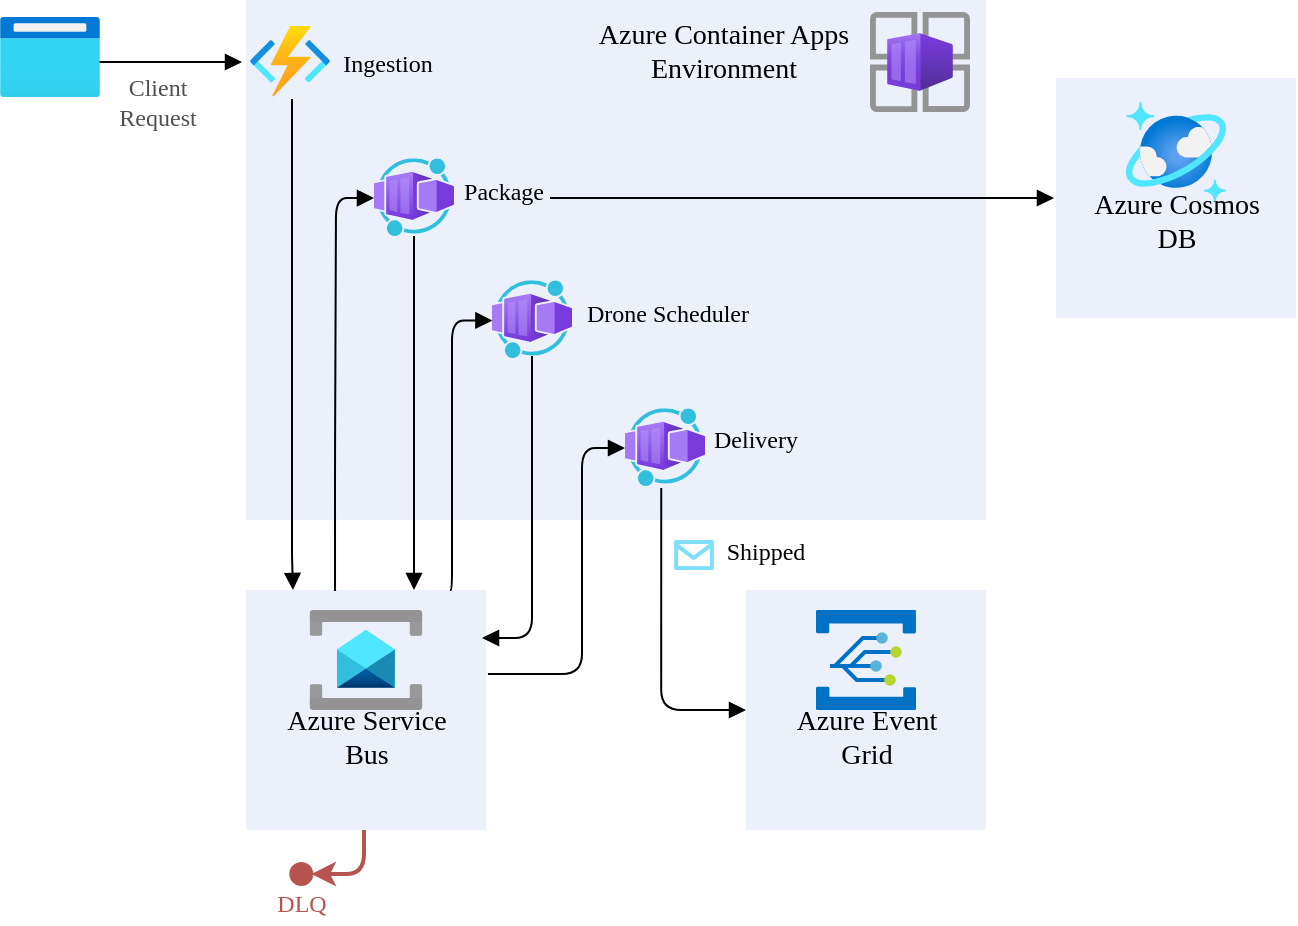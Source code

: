 <mxfile scale="1" border="0" version="24.2.1" type="device">
  <diagram id="uuqRldwOgIbGxOvL4-xz" name="example">
    <mxGraphModel dx="987" dy="930" grid="1" gridSize="10" guides="1" tooltips="1" connect="1" arrows="1" fold="1" page="1" pageScale="1" pageWidth="827" pageHeight="1169" math="0" shadow="0">
      <root>
        <mxCell id="0" />
        <mxCell id="1" parent="0" />
        <mxCell id="kkvrxajpSoupCZYvbQBq-21" value="" style="rounded=0;whiteSpace=wrap;html=1;fillColor=#ebf0fb;strokeWidth=1;strokeColor=none;" vertex="1" parent="1">
          <mxGeometry x="707" y="132" width="120" height="120" as="geometry" />
        </mxCell>
        <mxCell id="kkvrxajpSoupCZYvbQBq-16" value="" style="rounded=0;whiteSpace=wrap;html=1;fillColor=#ebf0fb;strokeWidth=1;strokeColor=none;" vertex="1" parent="1">
          <mxGeometry x="302" y="388" width="120" height="120" as="geometry" />
        </mxCell>
        <mxCell id="kkvrxajpSoupCZYvbQBq-12" value="" style="rounded=0;whiteSpace=wrap;html=1;fillColor=#ebf0fb;strokeWidth=1;strokeColor=none;" vertex="1" parent="1">
          <mxGeometry x="552" y="388" width="120" height="120" as="geometry" />
        </mxCell>
        <mxCell id="Zn63RdA2QdHTaaOqL-2k-1" value="" style="rounded=0;whiteSpace=wrap;html=1;fillColor=#ebf0fb;strokeWidth=1;strokeColor=none;" parent="1" vertex="1">
          <mxGeometry x="302" y="93" width="370" height="260" as="geometry" />
        </mxCell>
        <mxCell id="Zn63RdA2QdHTaaOqL-2k-5" style="edgeStyle=orthogonalEdgeStyle;rounded=1;orthogonalLoop=1;jettySize=auto;html=1;entryX=0.005;entryY=0.63;entryDx=0;entryDy=0;entryPerimeter=0;fontColor=#505050;fillColor=#dae8fc;strokeColor=#000000;exitX=0.85;exitY=0;exitDx=0;exitDy=0;exitPerimeter=0;endArrow=block;endFill=1;curved=0;" parent="1" source="kkvrxajpSoupCZYvbQBq-16" edge="1">
          <mxGeometry relative="1" as="geometry">
            <Array as="points">
              <mxPoint x="405" y="388" />
              <mxPoint x="405" y="253" />
            </Array>
            <mxPoint x="405" y="380" as="sourcePoint" />
            <mxPoint x="425.2" y="253.24" as="targetPoint" />
          </mxGeometry>
        </mxCell>
        <mxCell id="Zn63RdA2QdHTaaOqL-2k-7" style="edgeStyle=orthogonalEdgeStyle;rounded=1;orthogonalLoop=1;jettySize=auto;html=1;fontColor=#505050;fillColor=#dae8fc;strokeColor=#000000;exitX=1.008;exitY=0.35;exitDx=0;exitDy=0;exitPerimeter=0;endArrow=block;endFill=1;curved=0;" parent="1" source="kkvrxajpSoupCZYvbQBq-16" edge="1" target="Zn63RdA2QdHTaaOqL-2k-55">
          <mxGeometry relative="1" as="geometry">
            <Array as="points">
              <mxPoint x="470" y="430" />
              <mxPoint x="470" y="317" />
            </Array>
            <mxPoint x="483.2" y="317.24" as="targetPoint" />
            <mxPoint x="450" y="433" as="sourcePoint" />
          </mxGeometry>
        </mxCell>
        <mxCell id="Zn63RdA2QdHTaaOqL-2k-8" value="" style="aspect=fixed;html=1;points=[];align=center;image;fontSize=12;image=img/lib/mscae/Event_Grid.svg;fillColor=#505050;" parent="1" vertex="1">
          <mxGeometry x="587" y="398" width="50" height="50" as="geometry" />
        </mxCell>
        <mxCell id="Zn63RdA2QdHTaaOqL-2k-10" style="edgeStyle=orthogonalEdgeStyle;rounded=0;orthogonalLoop=1;jettySize=auto;html=1;fontColor=#505050;fillColor=#dae8fc;strokeColor=#000000;endArrow=block;endFill=1;entryX=0.032;entryY=0.16;entryDx=0;entryDy=0;entryPerimeter=0;exitX=0.55;exitY=1.034;exitDx=0;exitDy=0;exitPerimeter=0;" parent="1" edge="1">
          <mxGeometry relative="1" as="geometry">
            <Array as="points">
              <mxPoint x="325" y="370" />
              <mxPoint x="326" y="370" />
            </Array>
            <mxPoint x="325" y="142.5" as="sourcePoint" />
            <mxPoint x="325.473" y="388" as="targetPoint" />
          </mxGeometry>
        </mxCell>
        <mxCell id="Zn63RdA2QdHTaaOqL-2k-14" value="" style="edgeStyle=orthogonalEdgeStyle;rounded=0;orthogonalLoop=1;jettySize=auto;html=1;fontColor=#007FFF;strokeColor=#000000;endArrow=block;endFill=1;" parent="1" edge="1">
          <mxGeometry relative="1" as="geometry">
            <mxPoint x="224" y="124" as="sourcePoint" />
            <mxPoint x="300" y="124" as="targetPoint" />
          </mxGeometry>
        </mxCell>
        <mxCell id="Zn63RdA2QdHTaaOqL-2k-15" value="Client Request" style="text;html=1;strokeColor=none;fillColor=none;align=center;verticalAlign=middle;whiteSpace=wrap;rounded=0;fontColor=#505050;fontFamily=Azure;fontSource=https%3A%2F%2Fc.s-microsoft.com%2Fstatic%2Ffonts%2Fsegoe-ui%2Fwest-european%2Fnormal%2Flatest.woff2;" parent="1" vertex="1">
          <mxGeometry x="238" y="134" width="40" height="20" as="geometry" />
        </mxCell>
        <mxCell id="Zn63RdA2QdHTaaOqL-2k-16" value="" style="group" parent="1" vertex="1" connectable="0">
          <mxGeometry x="368" y="163" width="101" height="48.0" as="geometry" />
        </mxCell>
        <mxCell id="Zn63RdA2QdHTaaOqL-2k-18" value="Package" style="text;html=1;strokeColor=none;fillColor=none;align=center;verticalAlign=middle;whiteSpace=wrap;rounded=0;fontColor=#000000;fontFamily=Azure;fontSource=https%3A%2F%2Fc.s-microsoft.com%2Fstatic%2Ffonts%2Fsegoe-ui%2Fwest-european%2Fnormal%2Flatest.woff2;fontSize=12;" parent="Zn63RdA2QdHTaaOqL-2k-16" vertex="1">
          <mxGeometry x="43" y="16" width="40" height="20" as="geometry" />
        </mxCell>
        <mxCell id="Zn63RdA2QdHTaaOqL-2k-51" value="" style="image;aspect=fixed;html=1;points=[];align=center;fontSize=12;image=img/lib/azure2/other/Worker_Container_App.svg;" parent="Zn63RdA2QdHTaaOqL-2k-16" vertex="1">
          <mxGeometry x="-2" y="9.18" width="40" height="38.82" as="geometry" />
        </mxCell>
        <mxCell id="Zn63RdA2QdHTaaOqL-2k-22" value="" style="group" parent="1" vertex="1" connectable="0">
          <mxGeometry x="425" y="223" width="151" height="48" as="geometry" />
        </mxCell>
        <mxCell id="Zn63RdA2QdHTaaOqL-2k-24" value="Drone Scheduler" style="text;html=1;strokeColor=none;fillColor=none;align=center;verticalAlign=middle;whiteSpace=wrap;rounded=0;fontColor=#000000;fontFamily=Azure;fontSource=https%3A%2F%2Fc.s-microsoft.com%2Fstatic%2Ffonts%2Fsegoe-ui%2Fwest-european%2Fnormal%2Flatest.woff2;fontSize=12;" parent="Zn63RdA2QdHTaaOqL-2k-22" vertex="1">
          <mxGeometry x="38" y="17" width="100" height="20" as="geometry" />
        </mxCell>
        <mxCell id="Zn63RdA2QdHTaaOqL-2k-28" style="edgeStyle=orthogonalEdgeStyle;rounded=0;orthogonalLoop=1;jettySize=auto;html=1;fontColor=#505050;fillColor=#dae8fc;strokeColor=#000000;endArrow=block;endFill=1;" parent="1" edge="1" source="Zn63RdA2QdHTaaOqL-2k-51">
          <mxGeometry relative="1" as="geometry">
            <Array as="points">
              <mxPoint x="386" y="230" />
              <mxPoint x="386" y="230" />
            </Array>
            <mxPoint x="385" y="211.0" as="sourcePoint" />
            <mxPoint x="386" y="388" as="targetPoint" />
          </mxGeometry>
        </mxCell>
        <mxCell id="Zn63RdA2QdHTaaOqL-2k-29" style="edgeStyle=orthogonalEdgeStyle;rounded=1;orthogonalLoop=1;jettySize=auto;html=1;exitX=0.5;exitY=1;exitDx=0;exitDy=0;exitPerimeter=0;fontColor=#505050;fillColor=#dae8fc;strokeColor=#000000;endArrow=block;endFill=1;curved=0;" parent="1" edge="1">
          <mxGeometry relative="1" as="geometry">
            <Array as="points">
              <mxPoint x="445" y="412" />
            </Array>
            <mxPoint x="445" y="271" as="sourcePoint" />
            <mxPoint x="420" y="412" as="targetPoint" />
          </mxGeometry>
        </mxCell>
        <mxCell id="Zn63RdA2QdHTaaOqL-2k-38" value="" style="image;aspect=fixed;html=1;points=[];align=center;fontSize=12;image=img/lib/azure2/integration/Service_Bus.svg;" parent="1" vertex="1">
          <mxGeometry x="333.66" y="398" width="56.67" height="50" as="geometry" />
        </mxCell>
        <mxCell id="Zn63RdA2QdHTaaOqL-2k-46" style="edgeStyle=orthogonalEdgeStyle;rounded=1;orthogonalLoop=1;jettySize=auto;html=1;fontColor=#505050;fillColor=#dae8fc;strokeColor=#000000;exitX=0.453;exitY=1.027;exitDx=0;exitDy=0;exitPerimeter=0;endArrow=block;endFill=1;entryX=0;entryY=0.5;entryDx=0;entryDy=0;curved=0;" parent="1" target="kkvrxajpSoupCZYvbQBq-12" edge="1" source="Zn63RdA2QdHTaaOqL-2k-55">
          <mxGeometry relative="1" as="geometry">
            <Array as="points">
              <mxPoint x="510" y="448" />
            </Array>
            <mxPoint x="503" y="335" as="sourcePoint" />
            <mxPoint x="500" y="490" as="targetPoint" />
          </mxGeometry>
        </mxCell>
        <mxCell id="Zn63RdA2QdHTaaOqL-2k-50" value="" style="group" parent="1" vertex="1" connectable="0">
          <mxGeometry x="304" y="106" width="107" height="51" as="geometry" />
        </mxCell>
        <mxCell id="Zn63RdA2QdHTaaOqL-2k-48" value="" style="image;aspect=fixed;html=1;points=[];align=center;fontSize=12;image=img/lib/azure2/compute/Function_Apps.svg;" parent="Zn63RdA2QdHTaaOqL-2k-50" vertex="1">
          <mxGeometry width="40" height="35.3" as="geometry" />
        </mxCell>
        <mxCell id="Zn63RdA2QdHTaaOqL-2k-49" value="Ingestion" style="text;html=1;strokeColor=none;fillColor=none;align=center;verticalAlign=middle;whiteSpace=wrap;rounded=0;fontColor=#000000;fontFamily=Azure;fontSource=https%3A%2F%2Fc.s-microsoft.com%2Fstatic%2Ffonts%2Fsegoe-ui%2Fwest-european%2Fnormal%2Flatest.woff2;fontSize=12;" parent="Zn63RdA2QdHTaaOqL-2k-50" vertex="1">
          <mxGeometry x="49" y="9.06" width="40" height="20" as="geometry" />
        </mxCell>
        <mxCell id="Zn63RdA2QdHTaaOqL-2k-52" value="" style="image;aspect=fixed;html=1;points=[];align=center;fontSize=12;image=img/lib/azure2/other/Container_App_Environments.svg;" parent="1" vertex="1">
          <mxGeometry x="614" y="99" width="50" height="50" as="geometry" />
        </mxCell>
        <mxCell id="Zn63RdA2QdHTaaOqL-2k-53" value="Azure Container Apps Environment" style="text;html=1;strokeColor=none;fillColor=none;align=center;verticalAlign=middle;whiteSpace=wrap;rounded=0;fontColor=#000000;fontFamily=Azure;fontSource=https%3A%2F%2Fc.s-microsoft.com%2Fstatic%2Ffonts%2Fsegoe-ui%2Fwest-european%2Fnormal%2Flatest.woff2;fontSize=14;" parent="1" vertex="1">
          <mxGeometry x="446" y="109" width="190" height="20" as="geometry" />
        </mxCell>
        <mxCell id="Zn63RdA2QdHTaaOqL-2k-54" value="" style="image;aspect=fixed;html=1;points=[];align=center;fontSize=12;image=img/lib/azure2/other/Worker_Container_App.svg;" parent="1" vertex="1">
          <mxGeometry x="425" y="233.18" width="40" height="38.82" as="geometry" />
        </mxCell>
        <mxCell id="kkvrxajpSoupCZYvbQBq-2" style="edgeStyle=orthogonalEdgeStyle;rounded=0;orthogonalLoop=1;jettySize=auto;html=1;strokeColor=#000000;endArrow=block;endFill=1;" edge="1" parent="1">
          <mxGeometry relative="1" as="geometry">
            <mxPoint x="454" y="192" as="sourcePoint" />
            <mxPoint x="706" y="192" as="targetPoint" />
          </mxGeometry>
        </mxCell>
        <mxCell id="kkvrxajpSoupCZYvbQBq-3" value="Azure Cosmos DB" style="text;html=1;strokeColor=none;fillColor=none;align=center;verticalAlign=middle;whiteSpace=wrap;rounded=0;fontColor=#000000;fontFamily=Azure;fontSource=https%3A%2F%2Fc.s-microsoft.com%2Fstatic%2Ffonts%2Fsegoe-ui%2Fwest-european%2Fnormal%2Flatest.woff2;fontSize=14;" vertex="1" parent="1">
          <mxGeometry x="724.5" y="194" width="85" height="20" as="geometry" />
        </mxCell>
        <mxCell id="kkvrxajpSoupCZYvbQBq-4" value="Shipped" style="text;html=1;strokeColor=none;fillColor=none;align=center;verticalAlign=middle;whiteSpace=wrap;rounded=0;fontColor=#000000;fontFamily=Azure;fontSource=https%3A%2F%2Fc.s-microsoft.com%2Fstatic%2Ffonts%2Fsegoe-ui%2Fwest-european%2Fnormal%2Flatest.woff2;fontSize=12;" vertex="1" parent="1">
          <mxGeometry x="542" y="359" width="40" height="20" as="geometry" />
        </mxCell>
        <mxCell id="kkvrxajpSoupCZYvbQBq-6" value="Azure Event Grid" style="text;html=1;strokeColor=none;fillColor=none;align=center;verticalAlign=middle;whiteSpace=wrap;rounded=0;fontColor=#000000;fontFamily=Azure;fontSource=https%3A%2F%2Fc.s-microsoft.com%2Fstatic%2Ffonts%2Fsegoe-ui%2Fwest-european%2Fnormal%2Flatest.woff2;fontSize=14;" vertex="1" parent="1">
          <mxGeometry x="569.5" y="452" width="85" height="20" as="geometry" />
        </mxCell>
        <mxCell id="kkvrxajpSoupCZYvbQBq-7" value="Azure Service Bus" style="text;html=1;strokeColor=none;fillColor=none;align=center;verticalAlign=middle;whiteSpace=wrap;rounded=0;fontColor=#000000;fontFamily=Azure;fontSource=https%3A%2F%2Fc.s-microsoft.com%2Fstatic%2Ffonts%2Fsegoe-ui%2Fwest-european%2Fnormal%2Flatest.woff2;fontSize=14;" vertex="1" parent="1">
          <mxGeometry x="319.5" y="452" width="85" height="20" as="geometry" />
        </mxCell>
        <mxCell id="Zn63RdA2QdHTaaOqL-2k-3" style="edgeStyle=orthogonalEdgeStyle;rounded=1;orthogonalLoop=1;jettySize=auto;html=1;fontColor=#FF3333;fillColor=#f8cecc;strokeColor=#b85450;strokeWidth=2;exitX=0.5;exitY=1;exitDx=0;exitDy=0;curved=0;entryX=1;entryY=0.5;entryDx=0;entryDy=0;" parent="1" edge="1" target="Zn63RdA2QdHTaaOqL-2k-30">
          <mxGeometry relative="1" as="geometry">
            <mxPoint x="440" y="530" as="targetPoint" />
            <Array as="points">
              <mxPoint x="361" y="530" />
              <mxPoint x="334" y="530" />
            </Array>
            <mxPoint x="361" y="508" as="sourcePoint" />
          </mxGeometry>
        </mxCell>
        <mxCell id="Zn63RdA2QdHTaaOqL-2k-37" value="DLQ" style="text;html=1;align=center;verticalAlign=middle;whiteSpace=wrap;rounded=0;fontColor=#B85450;fontFamily=Azure;fontSource=https%3A%2F%2Fc.s-microsoft.com%2Fstatic%2Ffonts%2Fsegoe-ui%2Fwest-european%2Fnormal%2Flatest.woff2;" parent="1" vertex="1">
          <mxGeometry x="313.66" y="535" width="32" height="20" as="geometry" />
        </mxCell>
        <mxCell id="kkvrxajpSoupCZYvbQBq-11" value="" style="verticalLabelPosition=bottom;html=1;verticalAlign=top;align=center;strokeColor=none;fillColor=#00BEF2;shape=mxgraph.azure.message;pointerEvents=1;aspect=fixed;" vertex="1" parent="1">
          <mxGeometry x="516" y="363" width="20" height="15" as="geometry" />
        </mxCell>
        <mxCell id="kkvrxajpSoupCZYvbQBq-13" value="" style="image;aspect=fixed;html=1;points=[];align=center;fontSize=12;image=img/lib/azure2/databases/Azure_Cosmos_DB.svg;" vertex="1" parent="1">
          <mxGeometry x="742" y="144" width="50" height="50" as="geometry" />
        </mxCell>
        <mxCell id="kkvrxajpSoupCZYvbQBq-20" value="" style="image;aspect=fixed;html=1;points=[];align=center;fontSize=12;image=img/lib/azure2/general/Browser.svg;" vertex="1" parent="1">
          <mxGeometry x="179" y="101.5" width="50" height="40" as="geometry" />
        </mxCell>
        <mxCell id="Zn63RdA2QdHTaaOqL-2k-30" value="" style="ellipse;whiteSpace=wrap;html=1;strokeWidth=2;strokeColor=#b85450;fillColor=#B85450;" parent="1" vertex="1">
          <mxGeometry x="324.66" y="525" width="10" height="10" as="geometry" />
        </mxCell>
        <mxCell id="izDOZyWt7lJ-queFhhVQ-1" style="edgeStyle=orthogonalEdgeStyle;rounded=1;orthogonalLoop=1;jettySize=auto;html=1;entryX=0.005;entryY=0.63;entryDx=0;entryDy=0;entryPerimeter=0;fontColor=#505050;fillColor=#dae8fc;strokeColor=#000000;endArrow=block;endFill=1;curved=0;exitX=0.371;exitY=0.004;exitDx=0;exitDy=0;exitPerimeter=0;" edge="1" parent="1" source="kkvrxajpSoupCZYvbQBq-16">
          <mxGeometry relative="1" as="geometry">
            <Array as="points">
              <mxPoint x="347" y="327" />
              <mxPoint x="347" y="327" />
              <mxPoint x="347" y="192" />
            </Array>
            <mxPoint x="346" y="300" as="sourcePoint" />
            <mxPoint x="366.0" y="192.04" as="targetPoint" />
          </mxGeometry>
        </mxCell>
        <mxCell id="izDOZyWt7lJ-queFhhVQ-5" value="" style="group" vertex="1" connectable="0" parent="1">
          <mxGeometry x="488" y="287" width="154" height="49" as="geometry" />
        </mxCell>
        <mxCell id="Zn63RdA2QdHTaaOqL-2k-25" value="" style="group" parent="izDOZyWt7lJ-queFhhVQ-5" vertex="1" connectable="0">
          <mxGeometry width="154" height="48" as="geometry" />
        </mxCell>
        <mxCell id="Zn63RdA2QdHTaaOqL-2k-27" value="Delivery" style="text;html=1;strokeColor=none;fillColor=none;align=left;verticalAlign=middle;whiteSpace=wrap;rounded=0;fontColor=#000000;fontFamily=Azure;fontSource=https%3A%2F%2Fc.s-microsoft.com%2Fstatic%2Ffonts%2Fsegoe-ui%2Fwest-european%2Fnormal%2Flatest.woff2;fontSize=12;" parent="Zn63RdA2QdHTaaOqL-2k-25" vertex="1">
          <mxGeometry x="46" y="16" width="100" height="20" as="geometry" />
        </mxCell>
        <mxCell id="Zn63RdA2QdHTaaOqL-2k-55" value="" style="image;aspect=fixed;html=1;points=[];align=center;fontSize=12;image=img/lib/azure2/other/Worker_Container_App.svg;" parent="izDOZyWt7lJ-queFhhVQ-5" vertex="1">
          <mxGeometry x="3.5" y="10.18" width="40" height="38.82" as="geometry" />
        </mxCell>
      </root>
    </mxGraphModel>
  </diagram>
</mxfile>
